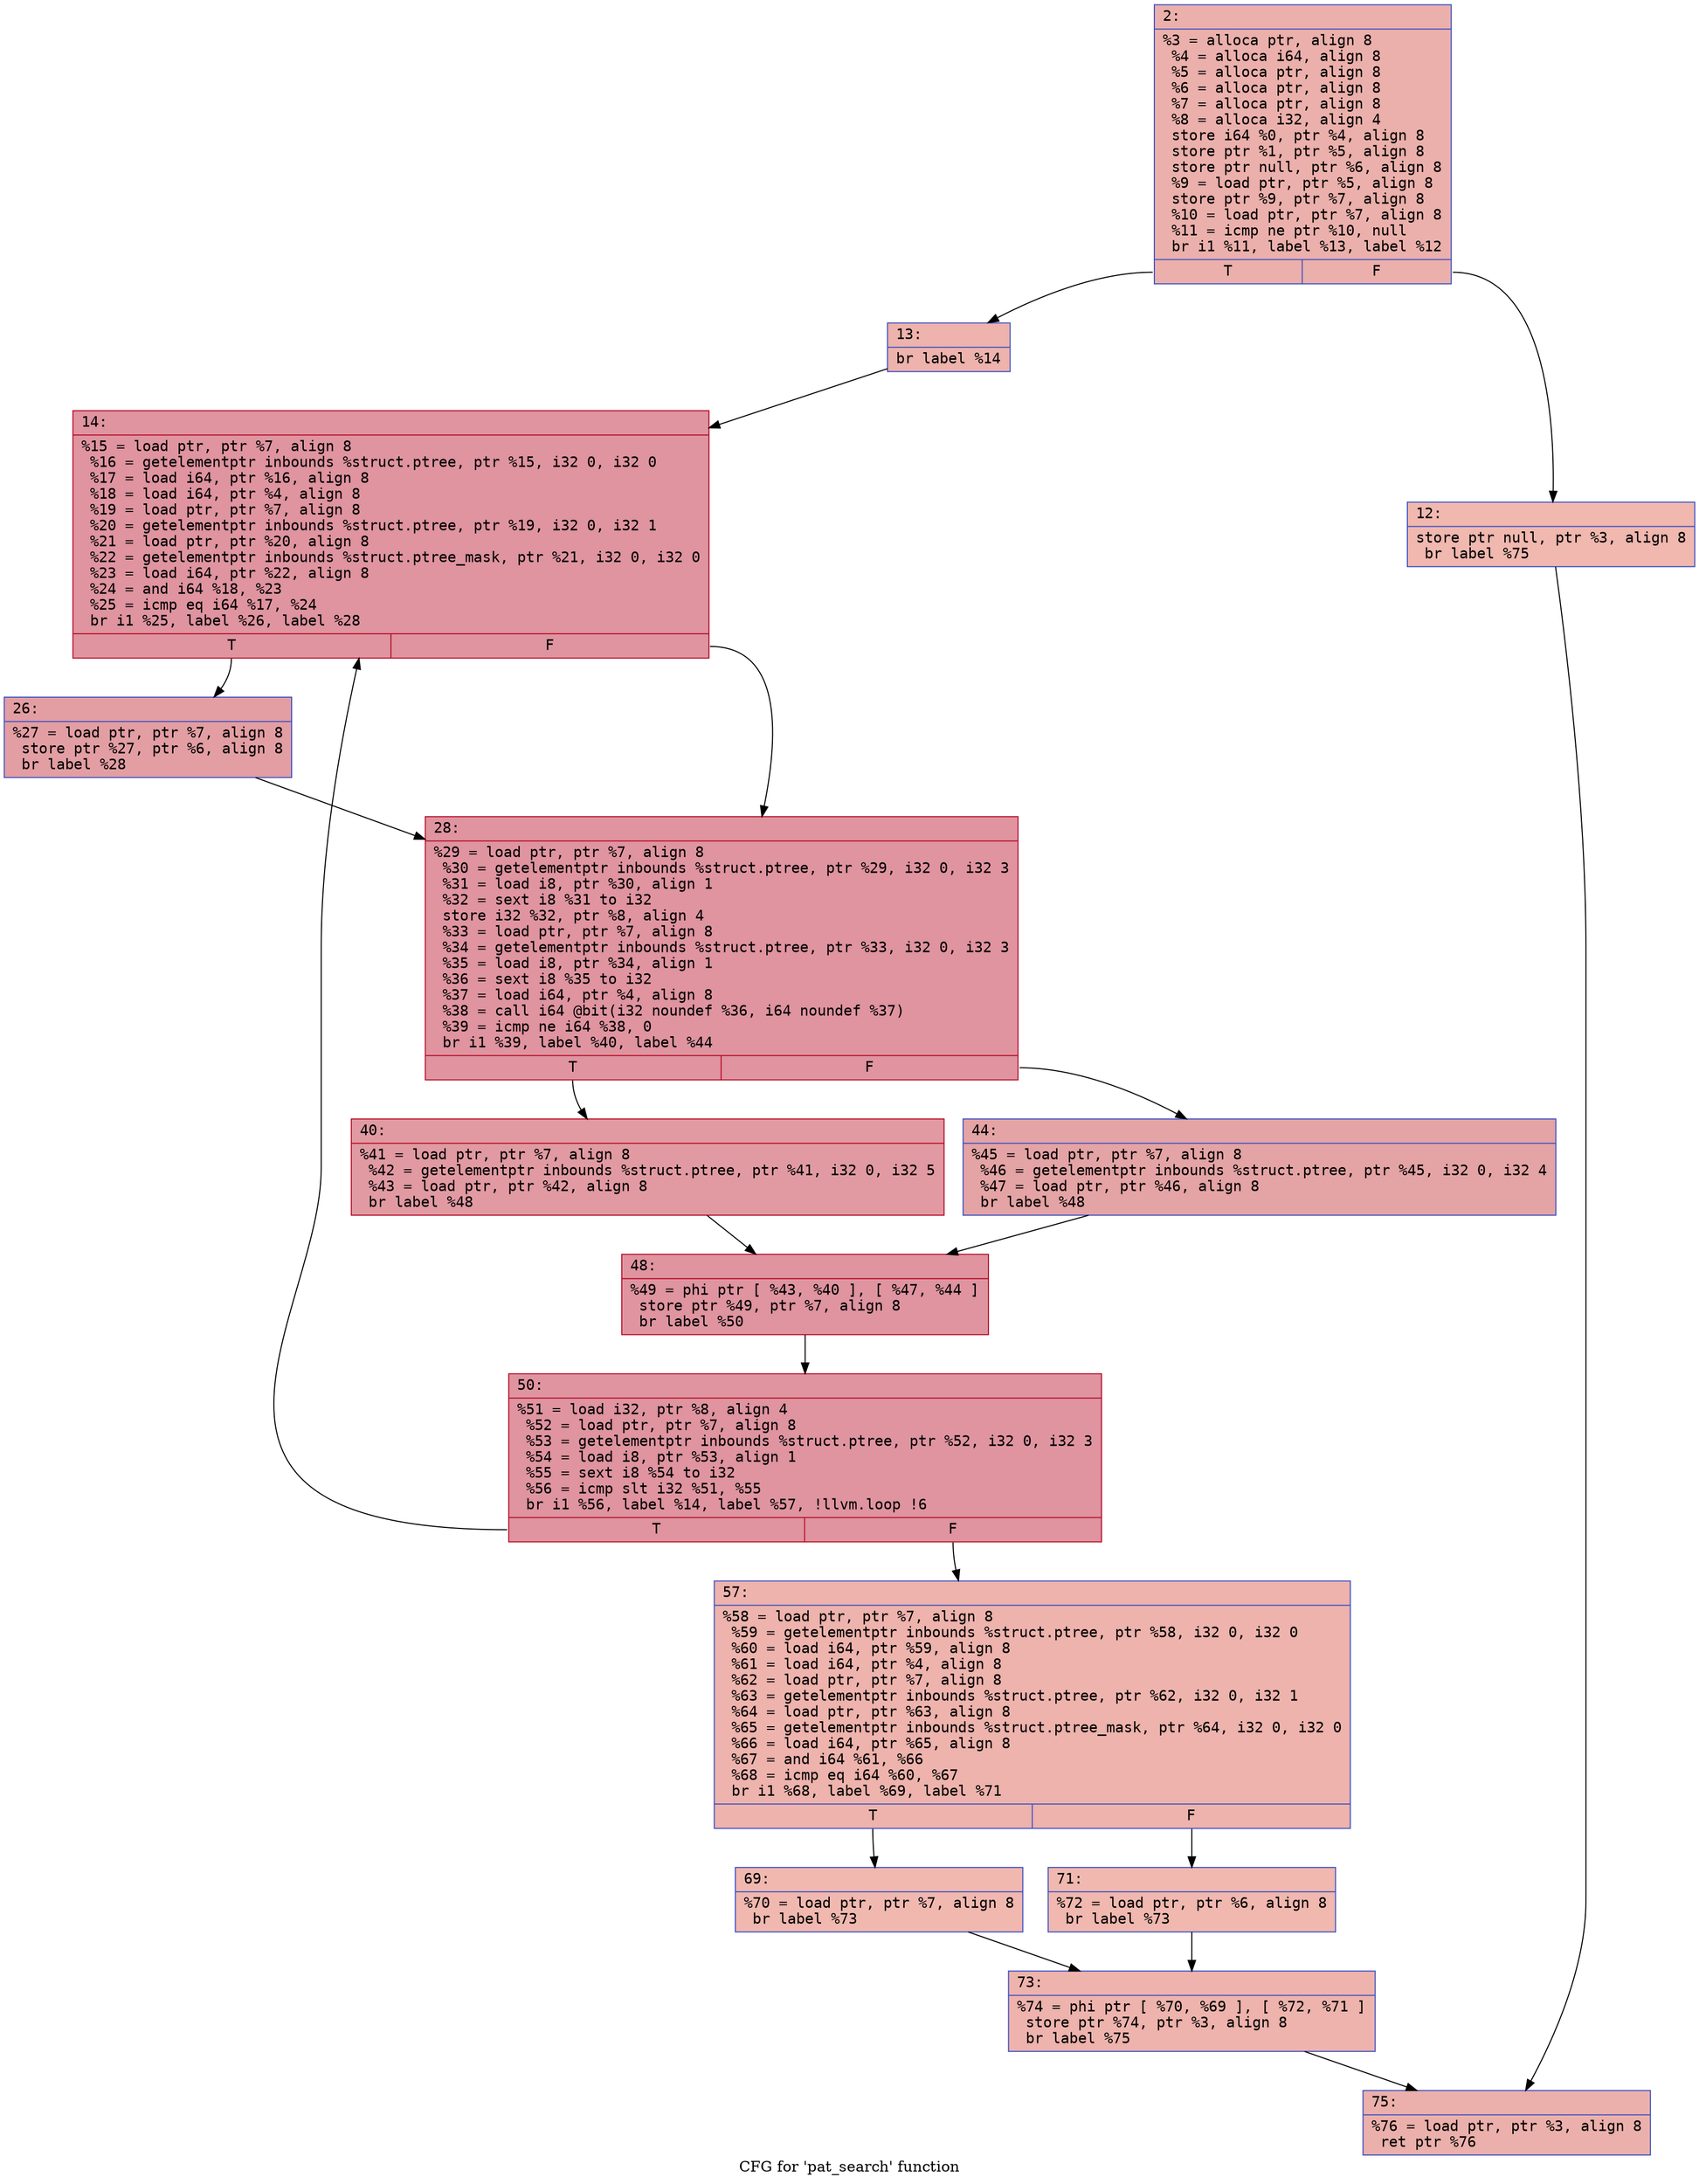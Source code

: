 digraph "CFG for 'pat_search' function" {
	label="CFG for 'pat_search' function";

	Node0x6000014883c0 [shape=record,color="#3d50c3ff", style=filled, fillcolor="#d24b4070" fontname="Courier",label="{2:\l|  %3 = alloca ptr, align 8\l  %4 = alloca i64, align 8\l  %5 = alloca ptr, align 8\l  %6 = alloca ptr, align 8\l  %7 = alloca ptr, align 8\l  %8 = alloca i32, align 4\l  store i64 %0, ptr %4, align 8\l  store ptr %1, ptr %5, align 8\l  store ptr null, ptr %6, align 8\l  %9 = load ptr, ptr %5, align 8\l  store ptr %9, ptr %7, align 8\l  %10 = load ptr, ptr %7, align 8\l  %11 = icmp ne ptr %10, null\l  br i1 %11, label %13, label %12\l|{<s0>T|<s1>F}}"];
	Node0x6000014883c0:s0 -> Node0x600001488550[tooltip="2 -> 13\nProbability 62.50%" ];
	Node0x6000014883c0:s1 -> Node0x600001488500[tooltip="2 -> 12\nProbability 37.50%" ];
	Node0x600001488500 [shape=record,color="#3d50c3ff", style=filled, fillcolor="#dc5d4a70" fontname="Courier",label="{12:\l|  store ptr null, ptr %3, align 8\l  br label %75\l}"];
	Node0x600001488500 -> Node0x600001488910[tooltip="12 -> 75\nProbability 100.00%" ];
	Node0x600001488550 [shape=record,color="#3d50c3ff", style=filled, fillcolor="#d6524470" fontname="Courier",label="{13:\l|  br label %14\l}"];
	Node0x600001488550 -> Node0x6000014885a0[tooltip="13 -> 14\nProbability 100.00%" ];
	Node0x6000014885a0 [shape=record,color="#b70d28ff", style=filled, fillcolor="#b70d2870" fontname="Courier",label="{14:\l|  %15 = load ptr, ptr %7, align 8\l  %16 = getelementptr inbounds %struct.ptree, ptr %15, i32 0, i32 0\l  %17 = load i64, ptr %16, align 8\l  %18 = load i64, ptr %4, align 8\l  %19 = load ptr, ptr %7, align 8\l  %20 = getelementptr inbounds %struct.ptree, ptr %19, i32 0, i32 1\l  %21 = load ptr, ptr %20, align 8\l  %22 = getelementptr inbounds %struct.ptree_mask, ptr %21, i32 0, i32 0\l  %23 = load i64, ptr %22, align 8\l  %24 = and i64 %18, %23\l  %25 = icmp eq i64 %17, %24\l  br i1 %25, label %26, label %28\l|{<s0>T|<s1>F}}"];
	Node0x6000014885a0:s0 -> Node0x6000014885f0[tooltip="14 -> 26\nProbability 50.00%" ];
	Node0x6000014885a0:s1 -> Node0x600001488640[tooltip="14 -> 28\nProbability 50.00%" ];
	Node0x6000014885f0 [shape=record,color="#3d50c3ff", style=filled, fillcolor="#be242e70" fontname="Courier",label="{26:\l|  %27 = load ptr, ptr %7, align 8\l  store ptr %27, ptr %6, align 8\l  br label %28\l}"];
	Node0x6000014885f0 -> Node0x600001488640[tooltip="26 -> 28\nProbability 100.00%" ];
	Node0x600001488640 [shape=record,color="#b70d28ff", style=filled, fillcolor="#b70d2870" fontname="Courier",label="{28:\l|  %29 = load ptr, ptr %7, align 8\l  %30 = getelementptr inbounds %struct.ptree, ptr %29, i32 0, i32 3\l  %31 = load i8, ptr %30, align 1\l  %32 = sext i8 %31 to i32\l  store i32 %32, ptr %8, align 4\l  %33 = load ptr, ptr %7, align 8\l  %34 = getelementptr inbounds %struct.ptree, ptr %33, i32 0, i32 3\l  %35 = load i8, ptr %34, align 1\l  %36 = sext i8 %35 to i32\l  %37 = load i64, ptr %4, align 8\l  %38 = call i64 @bit(i32 noundef %36, i64 noundef %37)\l  %39 = icmp ne i64 %38, 0\l  br i1 %39, label %40, label %44\l|{<s0>T|<s1>F}}"];
	Node0x600001488640:s0 -> Node0x600001488690[tooltip="28 -> 40\nProbability 62.50%" ];
	Node0x600001488640:s1 -> Node0x6000014886e0[tooltip="28 -> 44\nProbability 37.50%" ];
	Node0x600001488690 [shape=record,color="#b70d28ff", style=filled, fillcolor="#bb1b2c70" fontname="Courier",label="{40:\l|  %41 = load ptr, ptr %7, align 8\l  %42 = getelementptr inbounds %struct.ptree, ptr %41, i32 0, i32 5\l  %43 = load ptr, ptr %42, align 8\l  br label %48\l}"];
	Node0x600001488690 -> Node0x600001488730[tooltip="40 -> 48\nProbability 100.00%" ];
	Node0x6000014886e0 [shape=record,color="#3d50c3ff", style=filled, fillcolor="#c32e3170" fontname="Courier",label="{44:\l|  %45 = load ptr, ptr %7, align 8\l  %46 = getelementptr inbounds %struct.ptree, ptr %45, i32 0, i32 4\l  %47 = load ptr, ptr %46, align 8\l  br label %48\l}"];
	Node0x6000014886e0 -> Node0x600001488730[tooltip="44 -> 48\nProbability 100.00%" ];
	Node0x600001488730 [shape=record,color="#b70d28ff", style=filled, fillcolor="#b70d2870" fontname="Courier",label="{48:\l|  %49 = phi ptr [ %43, %40 ], [ %47, %44 ]\l  store ptr %49, ptr %7, align 8\l  br label %50\l}"];
	Node0x600001488730 -> Node0x600001488780[tooltip="48 -> 50\nProbability 100.00%" ];
	Node0x600001488780 [shape=record,color="#b70d28ff", style=filled, fillcolor="#b70d2870" fontname="Courier",label="{50:\l|  %51 = load i32, ptr %8, align 4\l  %52 = load ptr, ptr %7, align 8\l  %53 = getelementptr inbounds %struct.ptree, ptr %52, i32 0, i32 3\l  %54 = load i8, ptr %53, align 1\l  %55 = sext i8 %54 to i32\l  %56 = icmp slt i32 %51, %55\l  br i1 %56, label %14, label %57, !llvm.loop !6\l|{<s0>T|<s1>F}}"];
	Node0x600001488780:s0 -> Node0x6000014885a0[tooltip="50 -> 14\nProbability 96.88%" ];
	Node0x600001488780:s1 -> Node0x6000014887d0[tooltip="50 -> 57\nProbability 3.12%" ];
	Node0x6000014887d0 [shape=record,color="#3d50c3ff", style=filled, fillcolor="#d6524470" fontname="Courier",label="{57:\l|  %58 = load ptr, ptr %7, align 8\l  %59 = getelementptr inbounds %struct.ptree, ptr %58, i32 0, i32 0\l  %60 = load i64, ptr %59, align 8\l  %61 = load i64, ptr %4, align 8\l  %62 = load ptr, ptr %7, align 8\l  %63 = getelementptr inbounds %struct.ptree, ptr %62, i32 0, i32 1\l  %64 = load ptr, ptr %63, align 8\l  %65 = getelementptr inbounds %struct.ptree_mask, ptr %64, i32 0, i32 0\l  %66 = load i64, ptr %65, align 8\l  %67 = and i64 %61, %66\l  %68 = icmp eq i64 %60, %67\l  br i1 %68, label %69, label %71\l|{<s0>T|<s1>F}}"];
	Node0x6000014887d0:s0 -> Node0x600001488820[tooltip="57 -> 69\nProbability 50.00%" ];
	Node0x6000014887d0:s1 -> Node0x600001488870[tooltip="57 -> 71\nProbability 50.00%" ];
	Node0x600001488820 [shape=record,color="#3d50c3ff", style=filled, fillcolor="#dc5d4a70" fontname="Courier",label="{69:\l|  %70 = load ptr, ptr %7, align 8\l  br label %73\l}"];
	Node0x600001488820 -> Node0x6000014888c0[tooltip="69 -> 73\nProbability 100.00%" ];
	Node0x600001488870 [shape=record,color="#3d50c3ff", style=filled, fillcolor="#dc5d4a70" fontname="Courier",label="{71:\l|  %72 = load ptr, ptr %6, align 8\l  br label %73\l}"];
	Node0x600001488870 -> Node0x6000014888c0[tooltip="71 -> 73\nProbability 100.00%" ];
	Node0x6000014888c0 [shape=record,color="#3d50c3ff", style=filled, fillcolor="#d6524470" fontname="Courier",label="{73:\l|  %74 = phi ptr [ %70, %69 ], [ %72, %71 ]\l  store ptr %74, ptr %3, align 8\l  br label %75\l}"];
	Node0x6000014888c0 -> Node0x600001488910[tooltip="73 -> 75\nProbability 100.00%" ];
	Node0x600001488910 [shape=record,color="#3d50c3ff", style=filled, fillcolor="#d24b4070" fontname="Courier",label="{75:\l|  %76 = load ptr, ptr %3, align 8\l  ret ptr %76\l}"];
}
